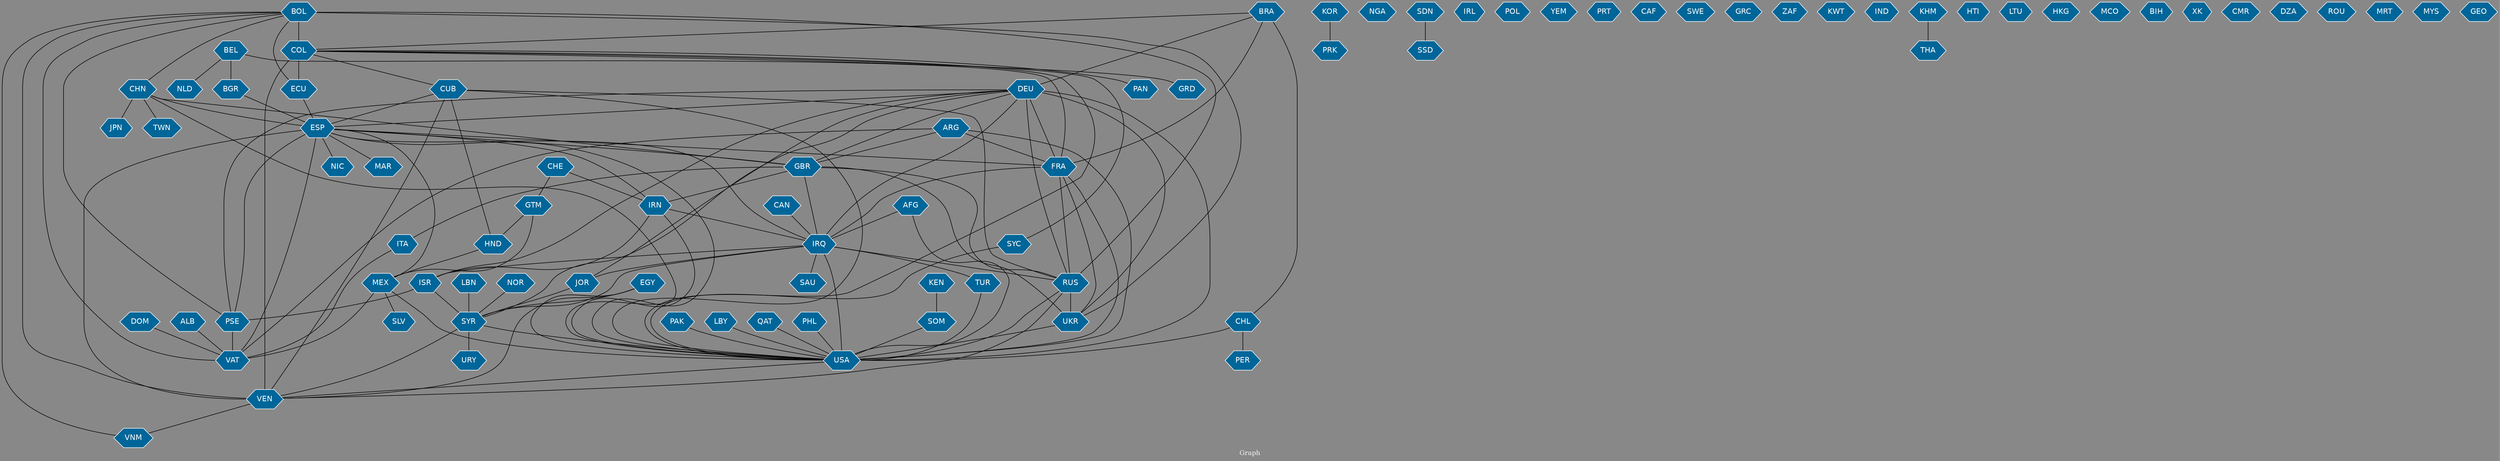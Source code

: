 // Countries together in item graph
graph {
	graph [bgcolor="#888888" fontcolor=white fontsize=12 label="Graph" outputorder=edgesfirst overlap=prism]
	node [color=white fillcolor="#006699" fontcolor=white fontname=Helvetica shape=hexagon style=filled]
	edge [arrowhead=open color=black fontcolor=white fontname=Courier fontsize=12]
		SYR [label=SYR]
		IRN [label=IRN]
		TUR [label=TUR]
		BRA [label=BRA]
		ESP [label=ESP]
		PRK [label=PRK]
		RUS [label=RUS]
		UKR [label=UKR]
		DEU [label=DEU]
		NGA [label=NGA]
		COL [label=COL]
		EGY [label=EGY]
		IRQ [label=IRQ]
		MEX [label=MEX]
		ISR [label=ISR]
		PSE [label=PSE]
		ITA [label=ITA]
		USA [label=USA]
		CAN [label=CAN]
		SDN [label=SDN]
		IRL [label=IRL]
		GBR [label=GBR]
		CHN [label=CHN]
		VAT [label=VAT]
		AFG [label=AFG]
		SYC [label=SYC]
		VEN [label=VEN]
		TWN [label=TWN]
		CUB [label=CUB]
		ARG [label=ARG]
		KOR [label=KOR]
		NIC [label=NIC]
		BOL [label=BOL]
		SOM [label=SOM]
		FRA [label=FRA]
		URY [label=URY]
		POL [label=POL]
		BEL [label=BEL]
		GTM [label=GTM]
		PAK [label=PAK]
		SLV [label=SLV]
		YEM [label=YEM]
		PRT [label=PRT]
		CAF [label=CAF]
		ECU [label=ECU]
		MAR [label=MAR]
		BGR [label=BGR]
		CHL [label=CHL]
		VNM [label=VNM]
		KEN [label=KEN]
		SWE [label=SWE]
		HND [label=HND]
		GRC [label=GRC]
		LBY [label=LBY]
		LBN [label=LBN]
		ZAF [label=ZAF]
		JOR [label=JOR]
		KWT [label=KWT]
		SSD [label=SSD]
		PAN [label=PAN]
		IND [label=IND]
		THA [label=THA]
		QAT [label=QAT]
		PER [label=PER]
		HTI [label=HTI]
		DOM [label=DOM]
		SAU [label=SAU]
		LTU [label=LTU]
		NLD [label=NLD]
		HKG [label=HKG]
		KHM [label=KHM]
		CHE [label=CHE]
		MCO [label=MCO]
		BIH [label=BIH]
		PHL [label=PHL]
		XK [label=XK]
		CMR [label=CMR]
		JPN [label=JPN]
		GRD [label=GRD]
		NOR [label=NOR]
		DZA [label=DZA]
		ROU [label=ROU]
		MRT [label=MRT]
		MYS [label=MYS]
		GEO [label=GEO]
		ALB [label=ALB]
			COL -- ECU [weight=3]
			GBR -- IRN [weight=1]
			BGR -- ESP [weight=1]
			LBY -- USA [weight=1]
			ARG -- USA [weight=3]
			ESP -- PSE [weight=1]
			DEU -- PSE [weight=1]
			IRQ -- ISR [weight=1]
			SDN -- SSD [weight=3]
			DEU -- GBR [weight=3]
			AFG -- USA [weight=2]
			ARG -- VAT [weight=1]
			PSE -- VAT [weight=2]
			SYC -- USA [weight=1]
			IRN -- ISR [weight=1]
			BEL -- FRA [weight=1]
			BOL -- ECU [weight=1]
			ESP -- IRN [weight=1]
			JOR -- SYR [weight=1]
			DEU -- JOR [weight=1]
			TUR -- USA [weight=1]
			CHN -- ESP [weight=2]
			BOL -- VNM [weight=1]
			DEU -- ESP [weight=1]
			ESP -- MEX [weight=1]
			CUB -- RUS [weight=1]
			CHL -- PER [weight=1]
			KOR -- PRK [weight=2]
			DEU -- RUS [weight=4]
			COL -- CUB [weight=1]
			CHN -- USA [weight=2]
			BOL -- COL [weight=8]
			BEL -- BGR [weight=1]
			QAT -- USA [weight=1]
			EGY -- VEN [weight=1]
			DEU -- SYR [weight=1]
			SYR -- URY [weight=1]
			BOL -- CHN [weight=1]
			CHN -- TWN [weight=1]
			NOR -- SYR [weight=1]
			COL -- VEN [weight=6]
			IRQ -- RUS [weight=1]
			EGY -- USA [weight=1]
			CHN -- JPN [weight=1]
			ARG -- FRA [weight=4]
			LBN -- SYR [weight=5]
			UKR -- USA [weight=2]
			IRQ -- SAU [weight=1]
			IRQ -- SYR [weight=13]
			HND -- MEX [weight=1]
			ECU -- ESP [weight=1]
			GBR -- RUS [weight=2]
			KEN -- SOM [weight=2]
			CHL -- USA [weight=3]
			ESP -- VAT [weight=5]
			GBR -- IRQ [weight=2]
			CUB -- HND [weight=1]
			FRA -- USA [weight=2]
			DEU -- FRA [weight=1]
			CUB -- VEN [weight=1]
			ISR -- PSE [weight=16]
			PHL -- USA [weight=1]
			CHE -- GTM [weight=1]
			PAK -- USA [weight=1]
			IRN -- IRQ [weight=8]
			ALB -- VAT [weight=1]
			BOL -- PSE [weight=1]
			ESP -- FRA [weight=1]
			BRA -- CHL [weight=2]
			BOL -- VEN [weight=1]
			ESP -- VEN [weight=7]
			COL -- SYC [weight=1]
			KHM -- THA [weight=1]
			CHE -- IRN [weight=1]
			DEU -- IRQ [weight=1]
			BOL -- UKR [weight=1]
			COL -- PAN [weight=1]
			SOM -- USA [weight=1]
			CAN -- IRQ [weight=1]
			GTM -- MEX [weight=1]
			FRA -- RUS [weight=1]
			IRN -- USA [weight=1]
			VEN -- VNM [weight=1]
			ESP -- GBR [weight=1]
			BOL -- RUS [weight=2]
			MEX -- VAT [weight=1]
			ESP -- USA [weight=2]
			DEU -- ISR [weight=1]
			EGY -- SYR [weight=1]
			MEX -- USA [weight=1]
			SYR -- USA [weight=4]
			DEU -- UKR [weight=7]
			RUS -- VEN [weight=1]
			BRA -- FRA [weight=1]
			MEX -- SLV [weight=1]
			BOL -- VAT [weight=2]
			ISR -- SYR [weight=1]
			CHN -- GBR [weight=1]
			IRQ -- USA [weight=21]
			FRA -- IRQ [weight=2]
			GTM -- HND [weight=1]
			BRA -- COL [weight=1]
			ARG -- GBR [weight=1]
			IRQ -- JOR [weight=2]
			DOM -- VAT [weight=1]
			ESP -- NIC [weight=1]
			GBR -- UKR [weight=2]
			ITA -- VAT [weight=1]
			AFG -- IRQ [weight=1]
			RUS -- USA [weight=5]
			DEU -- USA [weight=2]
			SYR -- VEN [weight=1]
			USA -- VEN [weight=3]
			CUB -- USA [weight=2]
			GBR -- ITA [weight=1]
			ESP -- IRQ [weight=1]
			COL -- USA [weight=1]
			ESP -- MAR [weight=2]
			COL -- GRD [weight=1]
			RUS -- UKR [weight=48]
			BEL -- NLD [weight=1]
			IRQ -- TUR [weight=3]
			FRA -- UKR [weight=1]
			CUB -- ESP [weight=2]
			BRA -- DEU [weight=2]
}